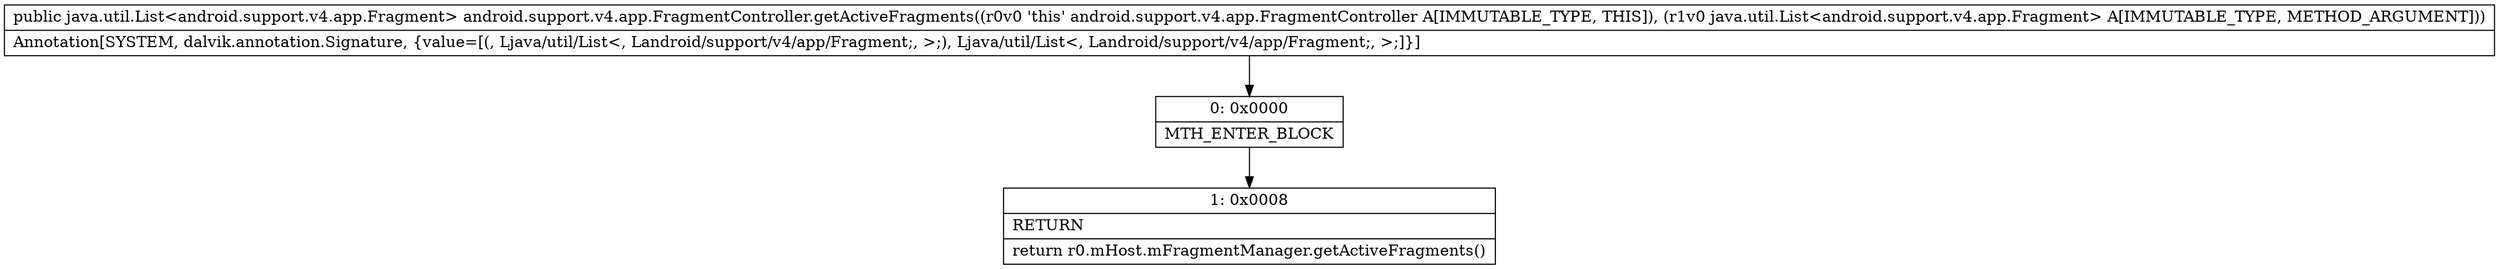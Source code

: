 digraph "CFG forandroid.support.v4.app.FragmentController.getActiveFragments(Ljava\/util\/List;)Ljava\/util\/List;" {
Node_0 [shape=record,label="{0\:\ 0x0000|MTH_ENTER_BLOCK\l}"];
Node_1 [shape=record,label="{1\:\ 0x0008|RETURN\l|return r0.mHost.mFragmentManager.getActiveFragments()\l}"];
MethodNode[shape=record,label="{public java.util.List\<android.support.v4.app.Fragment\> android.support.v4.app.FragmentController.getActiveFragments((r0v0 'this' android.support.v4.app.FragmentController A[IMMUTABLE_TYPE, THIS]), (r1v0 java.util.List\<android.support.v4.app.Fragment\> A[IMMUTABLE_TYPE, METHOD_ARGUMENT]))  | Annotation[SYSTEM, dalvik.annotation.Signature, \{value=[(, Ljava\/util\/List\<, Landroid\/support\/v4\/app\/Fragment;, \>;), Ljava\/util\/List\<, Landroid\/support\/v4\/app\/Fragment;, \>;]\}]\l}"];
MethodNode -> Node_0;
Node_0 -> Node_1;
}

